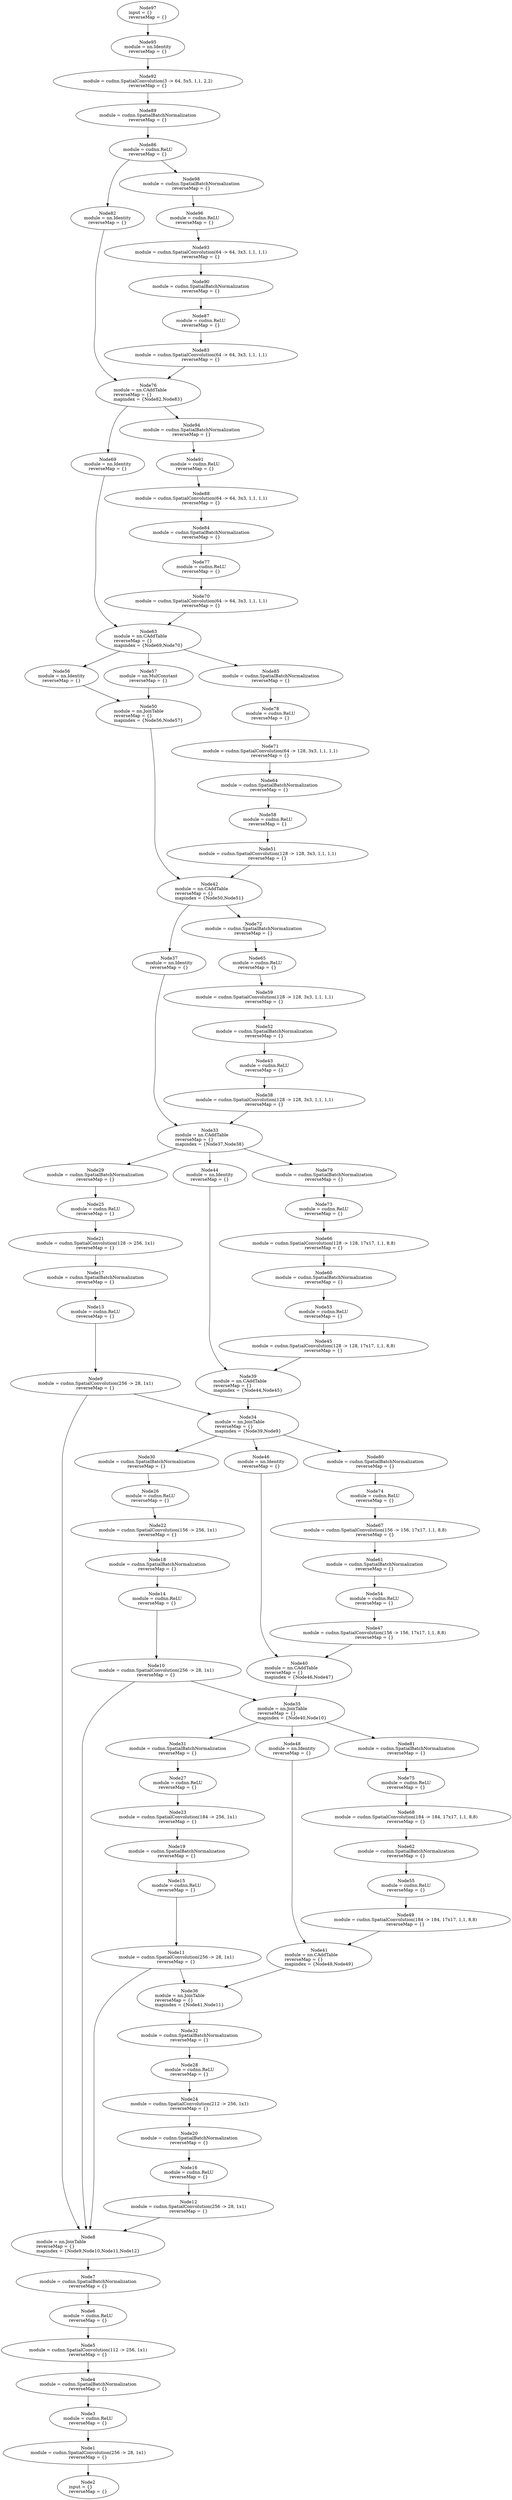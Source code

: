 digraph G {
	graph [bb="0,0,1400,8156"];
	node [label="\N",
		shape=oval
	];
	n1	 [height=1.041,
		label="Node1\nmodule = cudnn.SpatialConvolution(256 -> 28, 1x1)\lreverseMap = {}",
		pos="284,150",
		tooltip="[./models/testmodel2.lua]:113_",
		width=6.0052];
	n2	 [height=1.041,
		label="Node2\ninput = {}\lreverseMap = {}",
		pos="284,38",
		tooltip="[[C]]:-1_",
		width=2.1497];
	n1 -> n2	 [pos="e,284,75.844 284,112.37 284,103.93 284,94.829 284,86.011"];
	n3	 [height=1.041,
		label="Node3\nmodule = cudnn.ReLU\lreverseMap = {}",
		pos="284,262",
		tooltip="[./models/testmodel2.lua]:112_",
		width=2.8072];
	n3 -> n1	 [pos="e,284,187.84 284,224.37 284,215.93 284,206.83 284,198.01"];
	n4	 [height=1.041,
		label="Node4\nmodule = cudnn.SpatialBatchNormalization\lreverseMap = {}",
		pos="284,374",
		tooltip="[./models/testmodel2.lua]:111_",
		width=5.0616];
	n4 -> n3	 [pos="e,284,299.84 284,336.37 284,327.93 284,318.83 284,310.01"];
	n5	 [height=1.041,
		label="Node5\nmodule = cudnn.SpatialConvolution(112 -> 256, 1x1)\lreverseMap = {}",
		pos="284,486",
		tooltip="[./models/testmodel2.lua]:110_",
		width=6.1434];
	n5 -> n4	 [pos="e,284,411.84 284,448.37 284,439.93 284,430.83 284,422.01"];
	n6	 [height=1.041,
		label="Node6\nmodule = cudnn.ReLU\lreverseMap = {}",
		pos="284,598",
		tooltip="[./models/testmodel2.lua]:109_",
		width=2.8072];
	n6 -> n5	 [pos="e,284,523.84 284,560.37 284,551.93 284,542.83 284,534.01"];
	n7	 [height=1.041,
		label="Node7\nmodule = cudnn.SpatialBatchNormalization\lreverseMap = {}",
		pos="284,710",
		tooltip="[./models/testmodel2.lua]:108_",
		width=5.0616];
	n7 -> n6	 [pos="e,284,635.84 284,672.37 284,663.93 284,654.83 284,646.01"];
	n8	 [height=1.3356,
		label="Node8\nmodule = nn.JoinTable\lreverseMap = {}\lmapindex = {Node9,Node10,Node11,Node12}",
		pos="284,832",
		tooltip="[./models/testmodel2.lua]:106_",
		width=5.3952];
	n8 -> n7	 [pos="e,284,747.72 284,783.57 284,775.1 284,766.27 284,757.81"];
	n9	 [height=1.041,
		label="Node9\nmodule = cudnn.SpatialConvolution(256 -> 28, 1x1)\lreverseMap = {}",
		pos="221,3640",
		tooltip="[./models/testmodel2.lua]:65_",
		width=6.0052];
	n9 -> n8	 [pos="e,252.37,879.6 213.42,3602.5 203.95,3553.6 189,3464.2 189,3387 189,3387 189,3387 189,1065 189,1000.9 220.4,933.85 247.1,888.39"];
	n34	 [height=1.3356,
		label="Node34\nmodule = nn.JoinTable\lreverseMap = {}\lmapindex = {Node39,Node9}",
		pos="654,3508",
		tooltip="[./models/testmodel2.lua]:74_",
		width=3.5652];
	n9 -> n34	 [pos="e,554.98,3538.7 326.65,3607.3 392.98,3587.4 478.33,3561.7 545.25,3541.7"];
	n10	 [height=1.041,
		label="Node10\nmodule = cudnn.SpatialConvolution(256 -> 28, 1x1)\lreverseMap = {}",
		pos="434,2704",
		tooltip="[./models/testmodel2.lua]:65_",
		width=6.0052];
	n10 -> n8	 [pos="e,277.83,880.45 389.6,2667.1 339.53,2622.3 265,2540.6 265,2451 265,2451 265,2451 265,1065 265,1005.3 271.32,937.3 276.67,890.42"];
	n35	 [height=1.3356,
		label="Node35\nmodule = nn.JoinTable\lreverseMap = {}\lmapindex = {Node40,Node10}",
		pos="763,2572",
		tooltip="[./models/testmodel2.lua]:74_",
		width=3.7034];
	n10 -> n35	 [pos="e,674.47,2608 519.15,2669.4 563.77,2651.7 618.63,2630 665.01,2611.7"];
	n11	 [height=1.041,
		label="Node11\nmodule = cudnn.SpatialConvolution(256 -> 28, 1x1)\lreverseMap = {}",
		pos="510,1768",
		tooltip="[./models/testmodel2.lua]:65_",
		width=6.0052];
	n11 -> n8	 [pos="e,290.17,880.45 453.16,1731.7 391.88,1688.7 303,1610 303,1515 303,1515 303,1515 303,1065 303,1005.3 296.68,937.3 291.33,890.42"];
	n36	 [height=1.3356,
		label="Node36\nmodule = nn.JoinTable\lreverseMap = {}\lmapindex = {Node41,Node11}",
		pos="552,1636",
		tooltip="[./models/testmodel2.lua]:74_",
		width=3.7034];
	n11 -> n36	 [pos="e,536.82,1684 521.81,1730.4 525.49,1719.1 529.63,1706.2 533.64,1693.8"];
	n12	 [height=1.041,
		label="Node12\nmodule = cudnn.SpatialConvolution(256 -> 28, 1x1)\lreverseMap = {}",
		pos="548,954",
		tooltip="[./models/testmodel2.lua]:104_",
		width=6.0052];
	n12 -> n8	 [pos="e,375.34,874.52 472.7,918.77 445.33,906.33 413.95,892.07 384.74,878.79"];
	n13	 [height=1.041,
		label="Node13\nmodule = cudnn.ReLU\lreverseMap = {}",
		pos="221,3874",
		tooltip="[./models/testmodel2.lua]:64_",
		width=2.8072];
	n13 -> n9	 [pos="e,221,3677.7 221,3836.5 221,3796.3 221,3731.7 221,3687.8"];
	n14	 [height=1.041,
		label="Node14\nmodule = cudnn.ReLU\lreverseMap = {}",
		pos="435,2938",
		tooltip="[./models/testmodel2.lua]:64_",
		width=2.8072];
	n14 -> n10	 [pos="e,434.16,2741.7 434.84,2900.5 434.67,2860.3 434.39,2795.7 434.2,2751.8"];
	n15	 [height=1.041,
		label="Node15\nmodule = cudnn.ReLU\lreverseMap = {}",
		pos="511,2002",
		tooltip="[./models/testmodel2.lua]:64_",
		width=2.8072];
	n15 -> n11	 [pos="e,510.16,1805.7 510.84,1964.5 510.67,1924.3 510.39,1859.7 510.2,1815.8"];
	n16	 [height=1.041,
		label="Node16\nmodule = cudnn.ReLU\lreverseMap = {}",
		pos="549,1066",
		tooltip="[./models/testmodel2.lua]:103_",
		width=2.8072];
	n16 -> n12	 [pos="e,548.33,991.84 548.67,1028.4 548.59,1019.9 548.51,1010.8 548.43,1002"];
	n17	 [height=1.041,
		label="Node17\nmodule = cudnn.SpatialBatchNormalization\lreverseMap = {}",
		pos="221,3986",
		tooltip="[./models/testmodel2.lua]:63_",
		width=5.0616];
	n17 -> n13	 [pos="e,221,3911.8 221,3948.4 221,3939.9 221,3930.8 221,3922"];
	n18	 [height=1.041,
		label="Node18\nmodule = cudnn.SpatialBatchNormalization\lreverseMap = {}",
		pos="436,3050",
		tooltip="[./models/testmodel2.lua]:63_",
		width=5.0616];
	n18 -> n14	 [pos="e,435.33,2975.8 435.67,3012.4 435.59,3003.9 435.51,2994.8 435.43,2986"];
	n19	 [height=1.041,
		label="Node19\nmodule = cudnn.SpatialBatchNormalization\lreverseMap = {}",
		pos="512,2114",
		tooltip="[./models/testmodel2.lua]:63_",
		width=5.0616];
	n19 -> n15	 [pos="e,511.33,2039.8 511.67,2076.4 511.59,2067.9 511.51,2058.8 511.43,2050"];
	n20	 [height=1.041,
		label="Node20\nmodule = cudnn.SpatialBatchNormalization\lreverseMap = {}",
		pos="551,1178",
		tooltip="[./models/testmodel2.lua]:102_",
		width=5.0616];
	n20 -> n16	 [pos="e,549.67,1103.8 550.33,1140.4 550.18,1131.9 550.02,1122.8 549.85,1114"];
	n21	 [height=1.041,
		label="Node21\nmodule = cudnn.SpatialConvolution(128 -> 256, 1x1)\lreverseMap = {}",
		pos="221,4098",
		tooltip="[./models/testmodel2.lua]:62_",
		width=6.1434];
	n21 -> n17	 [pos="e,221,4023.8 221,4060.4 221,4051.9 221,4042.8 221,4034"];
	n22	 [height=1.041,
		label="Node22\nmodule = cudnn.SpatialConvolution(156 -> 256, 1x1)\lreverseMap = {}",
		pos="438,3162",
		tooltip="[./models/testmodel2.lua]:62_",
		width=6.1434];
	n22 -> n18	 [pos="e,436.67,3087.8 437.33,3124.4 437.18,3115.9 437.02,3106.8 436.85,3098"];
	n23	 [height=1.041,
		label="Node23\nmodule = cudnn.SpatialConvolution(184 -> 256, 1x1)\lreverseMap = {}",
		pos="514,2226",
		tooltip="[./models/testmodel2.lua]:62_",
		width=6.1434];
	n23 -> n19	 [pos="e,512.67,2151.8 513.33,2188.4 513.18,2179.9 513.02,2170.8 512.85,2162"];
	n24	 [height=1.041,
		label="Node24\nmodule = cudnn.SpatialConvolution(212 -> 256, 1x1)\lreverseMap = {}",
		pos="552,1290",
		tooltip="[./models/testmodel2.lua]:101_",
		width=6.1434];
	n24 -> n20	 [pos="e,551.33,1215.8 551.67,1252.4 551.59,1243.9 551.51,1234.8 551.43,1226"];
	n25	 [height=1.041,
		label="Node25\nmodule = cudnn.ReLU\lreverseMap = {}",
		pos="221,4210",
		tooltip="[./models/testmodel2.lua]:61_",
		width=2.8072];
	n25 -> n21	 [pos="e,221,4135.8 221,4172.4 221,4163.9 221,4154.8 221,4146"];
	n26	 [height=1.041,
		label="Node26\nmodule = cudnn.ReLU\lreverseMap = {}",
		pos="448,3274",
		tooltip="[./models/testmodel2.lua]:61_",
		width=2.8072];
	n26 -> n22	 [pos="e,441.35,3199.8 444.67,3236.4 443.9,3227.9 443.08,3218.8 442.27,3210"];
	n27	 [height=1.041,
		label="Node27\nmodule = cudnn.ReLU\lreverseMap = {}",
		pos="524,2338",
		tooltip="[./models/testmodel2.lua]:61_",
		width=2.8072];
	n27 -> n23	 [pos="e,517.35,2263.8 520.67,2300.4 519.9,2291.9 519.08,2282.8 518.27,2274"];
	n28	 [height=1.041,
		label="Node28\nmodule = cudnn.ReLU\lreverseMap = {}",
		pos="552,1402",
		tooltip="[./models/testmodel2.lua]:100_",
		width=2.8072];
	n28 -> n24	 [pos="e,552,1327.8 552,1364.4 552,1355.9 552,1346.8 552,1338"];
	n29	 [height=1.041,
		label="Node29\nmodule = cudnn.SpatialBatchNormalization\lreverseMap = {}",
		pos="221,4322",
		tooltip="[./models/testmodel2.lua]:60_",
		width=5.0616];
	n29 -> n25	 [pos="e,221,4247.8 221,4284.4 221,4275.9 221,4266.8 221,4258"];
	n30	 [height=1.041,
		label="Node30\nmodule = cudnn.SpatialBatchNormalization\lreverseMap = {}",
		pos="458,3386",
		tooltip="[./models/testmodel2.lua]:60_",
		width=5.0616];
	n30 -> n26	 [pos="e,451.32,3311.5 454.67,3348.4 453.89,3339.7 453.04,3330.4 452.22,3321.4"];
	n31	 [height=1.041,
		label="Node31\nmodule = cudnn.SpatialBatchNormalization\lreverseMap = {}",
		pos="534,2450",
		tooltip="[./models/testmodel2.lua]:60_",
		width=5.0616];
	n31 -> n27	 [pos="e,527.32,2375.5 530.67,2412.4 529.89,2403.7 529.04,2394.4 528.22,2385.4"];
	n32	 [height=1.041,
		label="Node32\nmodule = cudnn.SpatialBatchNormalization\lreverseMap = {}",
		pos="552,1514",
		tooltip="[./models/testmodel2.lua]:99_",
		width=5.0616];
	n32 -> n28	 [pos="e,552,1439.8 552,1476.4 552,1467.9 552,1458.8 552,1450"];
	n33	 [height=1.3356,
		label="Node33\nmodule = nn.CAddTable\lreverseMap = {}\lmapindex = {Node37,Node38}",
		pos="515,4444",
		tooltip="[./models/testmodel2.lua]:45_",
		width=3.7034];
	n33 -> n29	 [pos="e,301.26,4355.8 427.98,4407.5 390.99,4392.4 347.88,4374.8 310.6,4359.6"];
	n44	 [height=1.041,
		label="Node44\nmodule = nn.Identity\lreverseMap = {}",
		pos="515,4322",
		tooltip="[./models/testmodel2.lua]:68_",
		width=2.6117];
	n33 -> n44	 [pos="e,515,4359.7 515,4395.6 515,4387.1 515,4378.3 515,4369.8"];
	n79	 [height=1.041,
		label="Node79\nmodule = cudnn.SpatialBatchNormalization\lreverseMap = {}",
		pos="809,4322",
		tooltip="[./models/testmodel2.lua]:52_",
		width=5.0616];
	n33 -> n79	 [pos="e,728.74,4355.8 602.02,4407.5 639.01,4392.4 682.12,4374.8 719.4,4359.6"];
	n34 -> n30	 [pos="e,514.78,3421.8 588.19,3466.7 567.37,3454 544.36,3439.9 523.55,3427.1"];
	n46	 [height=1.041,
		label="Node46\nmodule = nn.Identity\lreverseMap = {}",
		pos="681,2826",
		tooltip="[./models/testmodel2.lua]:68_",
		width=2.6117];
	n34 -> n46	 [pos="e,682.59,2863.5 664.71,3459.7 674.35,3413.1 687,3339.5 687,3275 687,3275 687,3275 687,3049 687,2988.4 684.74,2918.5 682.99,2873.5"];
	n80	 [height=1.041,
		label="Node80\nmodule = cudnn.SpatialBatchNormalization\lreverseMap = {}",
		pos="939,3386",
		tooltip="[./models/testmodel2.lua]:52_",
		width=5.0616];
	n34 -> n80	 [pos="e,860.71,3420 738.35,3471.5 773.91,3456.5 815.3,3439.1 851.22,3424"];
	n35 -> n31	 [pos="e,599.11,2485.1 688.65,2532 662.83,2518.5 633.9,2503.3 608.1,2489.8"];
	n48	 [height=1.041,
		label="Node48\nmodule = nn.Identity\lreverseMap = {}",
		pos="757,1890",
		tooltip="[./models/testmodel2.lua]:68_",
		width=2.6117];
	n35 -> n48	 [pos="e,758.59,1927.5 763,2523.9 763,2477 763,2403 763,2339 763,2339 763,2339 763,2113 763,2052.4 760.74,1982.5 758.99,1937.5"];
	n81	 [height=1.041,
		label="Node81\nmodule = cudnn.SpatialBatchNormalization\lreverseMap = {}",
		pos="1015,2450",
		tooltip="[./models/testmodel2.lua]:52_",
		width=5.0616];
	n35 -> n81	 [pos="e,944.11,2484.8 842.39,2533.2 871.94,2519.1 905.47,2503.2 935.06,2489.1"];
	n36 -> n32	 [pos="e,552,1551.7 552,1587.6 552,1579.1 552,1570.3 552,1561.8"];
	n37	 [height=1.041,
		label="Node37\nmodule = nn.Identity\lreverseMap = {}",
		pos="391,5014",
		tooltip="[./models/testmodel2.lua]:42_",
		width=2.6117];
	n37 -> n33	 [pos="e,436.81,4483.2 386.22,4976.5 380.89,4932.6 373,4856.5 373,4791 373,4791 373,4791 373,4677 373,4610.2 356.99,4584.8 392,4528 401.2,\
4513.1 414.22,4500.2 428.37,4489.3"];
	n38	 [height=1.041,
		label="Node38\nmodule = cudnn.SpatialConvolution(128 -> 128, 3x3, 1,1, 1,1)\lreverseMap = {}",
		pos="657,4566",
		tooltip="[./models/testmodel2.lua]:39_",
		width=7.0968];
	n38 -> n33	 [pos="e,566.35,4488.4 614.4,4529 601.76,4518.3 587.69,4506.4 574.21,4495"];
	n39	 [height=1.3356,
		label="Node39\nmodule = nn.CAddTable\lreverseMap = {}\lmapindex = {Node44,Node45}",
		pos="654,3640",
		tooltip="[./models/testmodel2.lua]:71_",
		width=3.7034];
	n39 -> n34	 [pos="e,654,3556.5 654,3591.7 654,3583.5 654,3575 654,3566.6"];
	n40	 [height=1.3356,
		label="Node40\nmodule = nn.CAddTable\lreverseMap = {}\lmapindex = {Node46,Node47}",
		pos="802,2704",
		tooltip="[./models/testmodel2.lua]:71_",
		width=3.7034];
	n40 -> n35	 [pos="e,777.06,2619.9 787.92,2656.1 785.35,2647.5 782.65,2638.5 780.01,2629.7"];
	n41	 [height=1.3356,
		label="Node41\nmodule = nn.CAddTable\lreverseMap = {}\lmapindex = {Node48,Node49}",
		pos="878,1768",
		tooltip="[./models/testmodel2.lua]:71_",
		width=3.7034];
	n41 -> n36	 [pos="e,640.29,1672.2 789.78,1731.8 746.47,1714.6 694.17,1693.7 649.66,1675.9"];
	n42	 [height=1.3356,
		label="Node42\nmodule = nn.CAddTable\lreverseMap = {}\lmapindex = {Node50,Node51}",
		pos="497,5248",
		tooltip="[./models/testmodel2.lua]:45_",
		width=3.7034];
	n42 -> n37	 [pos="e,389.7,5051.6 442.28,5204.1 430.55,5192.3 419.45,5178.7 412,5164 396.01,5132.4 391.06,5092.5 389.95,5062"];
	n72	 [height=1.041,
		label="Node72\nmodule = cudnn.SpatialBatchNormalization\lreverseMap = {}",
		pos="603,5126",
		tooltip="[./models/testmodel2.lua]:34_",
		width=5.0616];
	n42 -> n72	 [pos="e,571.28,5162.9 536.77,5202 545.85,5191.7 555.49,5180.8 564.52,5170.6"];
	n43	 [height=1.041,
		label="Node43\nmodule = cudnn.ReLU\lreverseMap = {}",
		pos="657,4678",
		tooltip="[./models/testmodel2.lua]:38_",
		width=2.8072];
	n43 -> n38	 [pos="e,657,4603.8 657,4640.4 657,4631.9 657,4622.8 657,4614"];
	n44 -> n39	 [pos="e,577.69,3679.5 515,4284.5 515,4240.5 515,4164.3 515,4099 515,4099 515,4099 515,3873 515,3806.2 499.32,3781 534,3724 542.97,3709.3 \
555.66,3696.5 569.46,3685.7"];
	n45	 [height=1.041,
		label="Node45\nmodule = cudnn.SpatialConvolution(128 -> 128, 17x17, 1,1, 8,8)\lreverseMap = {}",
		pos="809,3762",
		tooltip="[./models/testmodel2.lua]:57_",
		width=7.3732];
	n45 -> n39	 [pos="e,709.49,3684 762.49,3725 748.43,3714.1 732.72,3701.9 717.73,3690.3"];
	n46 -> n40	 [pos="e,757.15,2749.5 715.35,2790.9 726.11,2780.3 738.24,2768.2 749.94,2756.6"];
	n47	 [height=1.041,
		label="Node47\nmodule = cudnn.SpatialConvolution(156 -> 156, 17x17, 1,1, 8,8)\lreverseMap = {}",
		pos="1059,2826",
		tooltip="[./models/testmodel2.lua]:57_",
		width=7.3732];
	n47 -> n40	 [pos="e,882.5,2742.6 983.97,2790 955.11,2776.5 921.86,2761 891.74,2746.9"];
	n48 -> n41	 [pos="e,833.15,1813.5 791.35,1854.9 802.11,1844.3 814.24,1832.2 825.94,1820.6"];
	n49	 [height=1.041,
		label="Node49\nmodule = cudnn.SpatialConvolution(184 -> 184, 17x17, 1,1, 8,8)\lreverseMap = {}",
		pos="1135,1890",
		tooltip="[./models/testmodel2.lua]:57_",
		width=7.3732];
	n49 -> n41	 [pos="e,958.5,1806.6 1060,1854 1031.1,1840.5 997.86,1825 967.74,1810.9"];
	n50	 [height=1.3356,
		label="Node50\nmodule = nn.JoinTable\lreverseMap = {}\lmapindex = {Node56,Node57}",
		pos="347,5828",
		tooltip="[./models/testmodel2.lua]:42_",
		width=3.7034];
	n50 -> n42	 [pos="e,418.81,5287.2 349.58,5779.9 351.91,5733.1 355,5659.1 355,5595 355,5595 355,5595 355,5481 355,5414.2 338.99,5388.8 374,5332 383.2,\
5317.1 396.22,5304.2 410.37,5293.3"];
	n51	 [height=1.041,
		label="Node51\nmodule = cudnn.SpatialConvolution(128 -> 128, 3x3, 1,1, 1,1)\lreverseMap = {}",
		pos="639,5370",
		tooltip="[./models/testmodel2.lua]:39_",
		width=7.0968];
	n51 -> n42	 [pos="e,548.35,5292.4 596.4,5333 583.76,5322.3 569.69,5310.4 556.21,5299"];
	n52	 [height=1.041,
		label="Node52\nmodule = cudnn.SpatialBatchNormalization\lreverseMap = {}",
		pos="657,4790",
		tooltip="[./models/testmodel2.lua]:37_",
		width=5.0616];
	n52 -> n43	 [pos="e,657,4715.8 657,4752.4 657,4743.9 657,4734.8 657,4726"];
	n53	 [height=1.041,
		label="Node53\nmodule = cudnn.ReLU\lreverseMap = {}",
		pos="809,3874",
		tooltip="[./models/testmodel2.lua]:56_",
		width=2.8072];
	n53 -> n45	 [pos="e,809,3799.8 809,3836.4 809,3827.9 809,3818.8 809,3810"];
	n54	 [height=1.041,
		label="Node54\nmodule = cudnn.ReLU\lreverseMap = {}",
		pos="1049,2938",
		tooltip="[./models/testmodel2.lua]:56_",
		width=2.8072];
	n54 -> n47	 [pos="e,1055.7,2863.8 1052.3,2900.4 1053.1,2891.9 1053.9,2882.8 1054.7,2874"];
	n55	 [height=1.041,
		label="Node55\nmodule = cudnn.ReLU\lreverseMap = {}",
		pos="1114,2002",
		tooltip="[./models/testmodel2.lua]:56_",
		width=2.8072];
	n55 -> n49	 [pos="e,1128,1927.5 1121,1964.4 1122.6,1955.7 1124.4,1946.4 1126.1,1937.4"];
	n56	 [height=1.041,
		label="Node56\nmodule = nn.Identity\lreverseMap = {}",
		pos="120,5950",
		tooltip="[./models/testmodel2.lua]:23_",
		width=2.6117];
	n56 -> n50	 [pos="e,272.76,5868.2 175.53,5919.6 202.06,5905.6 234.36,5888.5 263.74,5873"];
	n57	 [height=1.041,
		label="Node57\nmodule = nn.MulConstant\lreverseMap = {}",
		pos="347,5950",
		tooltip="[./models/testmodel2.lua]:24_",
		width=3.1743];
	n57 -> n50	 [pos="e,347,5876.5 347,5912.3 347,5904.2 347,5895.4 347,5886.7"];
	n58	 [height=1.041,
		label="Node58\nmodule = cudnn.ReLU\lreverseMap = {}",
		pos="640,5482",
		tooltip="[./models/testmodel2.lua]:38_",
		width=2.8072];
	n58 -> n51	 [pos="e,639.33,5407.8 639.67,5444.4 639.59,5435.9 639.51,5426.8 639.43,5418"];
	n59	 [height=1.041,
		label="Node59\nmodule = cudnn.SpatialConvolution(128 -> 128, 3x3, 1,1, 1,1)\lreverseMap = {}",
		pos="657,4902",
		tooltip="[./models/testmodel2.lua]:36_",
		width=7.0968];
	n59 -> n52	 [pos="e,657,4827.8 657,4864.4 657,4855.9 657,4846.8 657,4838"];
	n60	 [height=1.041,
		label="Node60\nmodule = cudnn.SpatialBatchNormalization\lreverseMap = {}",
		pos="809,3986",
		tooltip="[./models/testmodel2.lua]:55_",
		width=5.0616];
	n60 -> n53	 [pos="e,809,3911.8 809,3948.4 809,3939.9 809,3930.8 809,3922"];
	n61	 [height=1.041,
		label="Node61\nmodule = cudnn.SpatialBatchNormalization\lreverseMap = {}",
		pos="1044,3050",
		tooltip="[./models/testmodel2.lua]:55_",
		width=5.0616];
	n61 -> n54	 [pos="e,1047.3,2975.8 1045.7,3012.4 1046,3003.9 1046.5,2994.8 1046.9,2986"];
	n62	 [height=1.041,
		label="Node62\nmodule = cudnn.SpatialBatchNormalization\lreverseMap = {}",
		pos="1109,2114",
		tooltip="[./models/testmodel2.lua]:55_",
		width=5.0616];
	n62 -> n55	 [pos="e,1112.3,2039.8 1110.7,2076.4 1111,2067.9 1111.5,2058.8 1111.9,2050"];
	n63	 [height=1.3356,
		label="Node63\nmodule = nn.CAddTable\lreverseMap = {}\lmapindex = {Node69,Node70}",
		pos="347,6072",
		tooltip="[./models/testmodel2.lua]:45_",
		width=3.7034];
	n63 -> n56	 [pos="e,175.56,5980.4 272.99,6031.9 244.51,6016.8 212.24,5999.8 184.7,5985.2"];
	n63 -> n57	 [pos="e,347,5987.7 347,6023.6 347,6015.1 347,6006.3 347,5997.8"];
	n85	 [height=1.041,
		label="Node85\nmodule = cudnn.SpatialBatchNormalization\lreverseMap = {}",
		pos="662,5950",
		tooltip="[./models/testmodel2.lua]:34_",
		width=5.0616];
	n63 -> n85	 [pos="e,577.4,5983.2 437.27,6036.6 478.17,6021 526.51,6002.6 567.87,5986.9"];
	n64	 [height=1.041,
		label="Node64\nmodule = cudnn.SpatialBatchNormalization\lreverseMap = {}",
		pos="642,5594",
		tooltip="[./models/testmodel2.lua]:37_",
		width=5.0616];
	n64 -> n58	 [pos="e,640.67,5519.8 641.33,5556.4 641.18,5547.9 641.02,5538.8 640.85,5530"];
	n65	 [height=1.041,
		label="Node65\nmodule = cudnn.ReLU\lreverseMap = {}",
		pos="639,5014",
		tooltip="[./models/testmodel2.lua]:35_",
		width=2.8072];
	n65 -> n59	 [pos="e,651.03,4939.5 644.99,4976.4 646.41,4967.7 647.93,4958.4 649.4,4949.4"];
	n66	 [height=1.041,
		label="Node66\nmodule = cudnn.SpatialConvolution(128 -> 128, 17x17, 1,1, 8,8)\lreverseMap = {}",
		pos="809,4098",
		tooltip="[./models/testmodel2.lua]:54_",
		width=7.3732];
	n66 -> n60	 [pos="e,809,4023.8 809,4060.4 809,4051.9 809,4042.8 809,4034"];
	n67	 [height=1.041,
		label="Node67\nmodule = cudnn.SpatialConvolution(156 -> 156, 17x17, 1,1, 8,8)\lreverseMap = {}",
		pos="1023,3162",
		tooltip="[./models/testmodel2.lua]:54_",
		width=7.3732];
	n67 -> n61	 [pos="e,1037,3087.5 1030,3124.4 1031.6,3115.7 1033.4,3106.4 1035.1,3097.4"];
	n68	 [height=1.041,
		label="Node68\nmodule = cudnn.SpatialConvolution(184 -> 184, 17x17, 1,1, 8,8)\lreverseMap = {}",
		pos="1099,2226",
		tooltip="[./models/testmodel2.lua]:54_",
		width=7.3732];
	n68 -> n62	 [pos="e,1105.7,2151.8 1102.3,2188.4 1103.1,2179.9 1103.9,2170.8 1104.7,2162"];
	n69	 [height=1.041,
		label="Node69\nmodule = nn.Identity\lreverseMap = {}",
		pos="225,6642",
		tooltip="[./models/testmodel2.lua]:42_",
		width=2.6117];
	n69 -> n63	 [pos="e,271.95,6111.7 221.02,6604.5 216.58,6560.6 210,6484.5 210,6419 210,6419 210,6419 210,6305 210,6238.2 194.54,6213.2 229,6156 237.81,\
6141.4 250.28,6128.7 263.85,6117.9"];
	n70	 [height=1.041,
		label="Node70\nmodule = cudnn.SpatialConvolution(64 -> 64, 3x3, 1,1, 1,1)\lreverseMap = {}",
		pos="485,6194",
		tooltip="[./models/testmodel2.lua]:39_",
		width=6.8442];
	n70 -> n63	 [pos="e,397.15,6116.6 443.6,6157 431.38,6146.4 417.79,6134.6 404.75,6123.2"];
	n71	 [height=1.041,
		label="Node71\nmodule = cudnn.SpatialConvolution(64 -> 128, 3x3, 1,1, 1,1)\lreverseMap = {}",
		pos="646,5706",
		tooltip="[./models/testmodel2.lua]:36_",
		width=6.9824];
	n71 -> n64	 [pos="e,643.34,5631.8 644.67,5668.4 644.36,5659.9 644.03,5650.8 643.71,5642"];
	n72 -> n65	 [pos="e,627.06,5051.5 614.99,5088.4 617.84,5079.7 620.92,5070.2 623.9,5061.1"];
	n73	 [height=1.041,
		label="Node73\nmodule = cudnn.ReLU\lreverseMap = {}",
		pos="809,4210",
		tooltip="[./models/testmodel2.lua]:53_",
		width=2.8072];
	n73 -> n66	 [pos="e,809,4135.8 809,4172.4 809,4163.9 809,4154.8 809,4146"];
	n74	 [height=1.041,
		label="Node74\nmodule = cudnn.ReLU\lreverseMap = {}",
		pos="960,3274",
		tooltip="[./models/testmodel2.lua]:53_",
		width=2.8072];
	n74 -> n67	 [pos="e,1002,3199.7 980.45,3237.3 985.74,3228.1 991.49,3218 997.01,3208.4"];
	n75	 [height=1.041,
		label="Node75\nmodule = cudnn.ReLU\lreverseMap = {}",
		pos="1036,2338",
		tooltip="[./models/testmodel2.lua]:53_",
		width=2.8072];
	n75 -> n68	 [pos="e,1078,2263.7 1056.5,2301.3 1061.7,2292.1 1067.5,2282 1073,2272.4"];
	n76	 [height=1.3356,
		label="Node76\nmodule = nn.CAddTable\lreverseMap = {}\lmapindex = {Node82,Node83}",
		pos="331,6876",
		tooltip="[./models/testmodel2.lua]:45_",
		width=3.7034];
	n76 -> n69	 [pos="e,223.7,6679.6 276.28,6832.1 264.55,6820.3 253.45,6806.7 246,6792 230.01,6760.4 225.06,6720.5 223.95,6690"];
	n94	 [height=1.041,
		label="Node94\nmodule = cudnn.SpatialBatchNormalization\lreverseMap = {}",
		pos="437,6754",
		tooltip="[./models/testmodel2.lua]:34_",
		width=5.0616];
	n76 -> n94	 [pos="e,405.28,6790.9 370.77,6830 379.85,6819.7 389.49,6808.8 398.52,6798.6"];
	n77	 [height=1.041,
		label="Node77\nmodule = cudnn.ReLU\lreverseMap = {}",
		pos="485,6306",
		tooltip="[./models/testmodel2.lua]:38_",
		width=2.8072];
	n77 -> n70	 [pos="e,485,6231.8 485,6268.4 485,6259.9 485,6250.8 485,6242"];
	n78	 [height=1.041,
		label="Node78\nmodule = cudnn.ReLU\lreverseMap = {}",
		pos="661,5828",
		tooltip="[./models/testmodel2.lua]:35_",
		width=2.8072];
	n78 -> n71	 [pos="e,650.61,5743.8 656.42,5790.3 654.98,5778.8 653.37,5765.9 651.85,5753.8"];
	n79 -> n73	 [pos="e,809,4247.8 809,4284.4 809,4275.9 809,4266.8 809,4258"];
	n80 -> n74	 [pos="e,953.04,3311.5 945.99,3348.4 947.64,3339.7 949.42,3330.4 951.13,3321.4"];
	n81 -> n75	 [pos="e,1029,2375.5 1022,2412.4 1023.6,2403.7 1025.4,2394.4 1027.1,2385.4"];
	n82	 [height=1.041,
		label="Node82\nmodule = nn.Identity\lreverseMap = {}",
		pos="209,7446",
		tooltip="[./models/testmodel2.lua]:42_",
		width=2.6117];
	n82 -> n76	 [pos="e,255.95,6915.7 205.02,7408.5 200.58,7364.6 194,7288.5 194,7223 194,7223 194,7223 194,7109 194,7042.2 178.54,7017.2 213,6960 221.81,\
6945.4 234.28,6932.7 247.85,6921.9"];
	n83	 [height=1.041,
		label="Node83\nmodule = cudnn.SpatialConvolution(64 -> 64, 3x3, 1,1, 1,1)\lreverseMap = {}",
		pos="469,6998",
		tooltip="[./models/testmodel2.lua]:39_",
		width=6.8442];
	n83 -> n76	 [pos="e,381.15,6920.6 427.6,6961 415.38,6950.4 401.79,6938.6 388.75,6927.2"];
	n84	 [height=1.041,
		label="Node84\nmodule = cudnn.SpatialBatchNormalization\lreverseMap = {}",
		pos="485,6418",
		tooltip="[./models/testmodel2.lua]:37_",
		width=5.0616];
	n84 -> n77	 [pos="e,485,6343.8 485,6380.4 485,6371.9 485,6362.8 485,6354"];
	n85 -> n78	 [pos="e,661.31,5865.8 661.69,5912.3 661.6,5900.9 661.49,5888.2 661.39,5876.2"];
	n86	 [height=1.041,
		label="Node86\nmodule = cudnn.ReLU\lreverseMap = {}",
		pos="315,7670",
		tooltip="[./models/testmodel2.lua]:88_",
		width=2.8072];
	n86 -> n82	 [pos="e,207.15,7483.5 266.06,7637.2 252.27,7625.8 238.68,7611.9 230,7596 212.88,7564.7 208.05,7524.4 207.27,7493.6"];
	n98	 [height=1.041,
		label="Node98\nmodule = cudnn.SpatialBatchNormalization\lreverseMap = {}",
		pos="421,7558",
		tooltip="[./models/testmodel2.lua]:34_",
		width=5.0616];
	n86 -> n98	 [pos="e,386.41,7594.9 348.25,7634.5 358.11,7624.3 369.05,7612.9 379.37,7602.2"];
	n87	 [height=1.041,
		label="Node87\nmodule = cudnn.ReLU\lreverseMap = {}",
		pos="469,7110",
		tooltip="[./models/testmodel2.lua]:38_",
		width=2.8072];
	n87 -> n83	 [pos="e,469,7035.8 469,7072.4 469,7063.9 469,7054.8 469,7046"];
	n88	 [height=1.041,
		label="Node88\nmodule = cudnn.SpatialConvolution(64 -> 64, 3x3, 1,1, 1,1)\lreverseMap = {}",
		pos="485,6530",
		tooltip="[./models/testmodel2.lua]:36_",
		width=6.8442];
	n88 -> n84	 [pos="e,485,6455.8 485,6492.4 485,6483.9 485,6474.8 485,6466"];
	n89	 [height=1.041,
		label="Node89\nmodule = cudnn.SpatialBatchNormalization\lreverseMap = {}",
		pos="315,7782",
		tooltip="[./models/testmodel2.lua]:87_",
		width=5.0616];
	n89 -> n86	 [pos="e,315,7707.8 315,7744.4 315,7735.9 315,7726.8 315,7718"];
	n90	 [height=1.041,
		label="Node90\nmodule = cudnn.SpatialBatchNormalization\lreverseMap = {}",
		pos="469,7222",
		tooltip="[./models/testmodel2.lua]:37_",
		width=5.0616];
	n90 -> n87	 [pos="e,469,7147.8 469,7184.4 469,7175.9 469,7166.8 469,7158"];
	n91	 [height=1.041,
		label="Node91\nmodule = cudnn.ReLU\lreverseMap = {}",
		pos="469,6642",
		tooltip="[./models/testmodel2.lua]:35_",
		width=2.8072];
	n91 -> n88	 [pos="e,479.7,6567.5 474.33,6604.4 475.58,6595.7 476.94,6586.4 478.25,6577.4"];
	n92	 [height=1.041,
		label="Node92\nmodule = cudnn.SpatialConvolution(3 -> 64, 5x5, 1,1, 2,2)\lreverseMap = {}",
		pos="315,7894",
		tooltip="[./models/testmodel2.lua]:86_",
		width=6.706];
	n92 -> n89	 [pos="e,315,7819.8 315,7856.4 315,7847.9 315,7838.8 315,7830"];
	n93	 [height=1.041,
		label="Node93\nmodule = cudnn.SpatialConvolution(64 -> 64, 3x3, 1,1, 1,1)\lreverseMap = {}",
		pos="469,7334",
		tooltip="[./models/testmodel2.lua]:36_",
		width=6.8442];
	n93 -> n90	 [pos="e,469,7259.8 469,7296.4 469,7287.9 469,7278.8 469,7270"];
	n94 -> n91	 [pos="e,458.39,6679.5 447.66,6716.4 450.19,6707.7 452.93,6698.2 455.57,6689.1"];
	n95	 [height=1.041,
		label="Node95\nmodule = nn.Identity\lreverseMap = {}",
		pos="315,8006",
		tooltip="[./models/testmodel2.lua]:85_",
		width=2.6117];
	n95 -> n92	 [pos="e,315,7931.8 315,7968.4 315,7959.9 315,7950.8 315,7942"];
	n96	 [height=1.041,
		label="Node96\nmodule = cudnn.ReLU\lreverseMap = {}",
		pos="453,7446",
		tooltip="[./models/testmodel2.lua]:35_",
		width=2.8072];
	n96 -> n93	 [pos="e,463.7,7371.5 458.33,7408.4 459.58,7399.7 460.94,7390.4 462.25,7381.4"];
	n97	 [height=1.041,
		label="Node97\ninput = {}\lreverseMap = {}",
		pos="315,8118",
		tooltip="[[C]]:-1_",
		width=2.1497];
	n97 -> n95	 [pos="e,315,8043.8 315,8080.4 315,8071.9 315,8062.8 315,8054"];
	n98 -> n96	 [pos="e,442.39,7483.5 431.66,7520.4 434.19,7511.7 436.93,7502.2 439.57,7493.1"];
}
